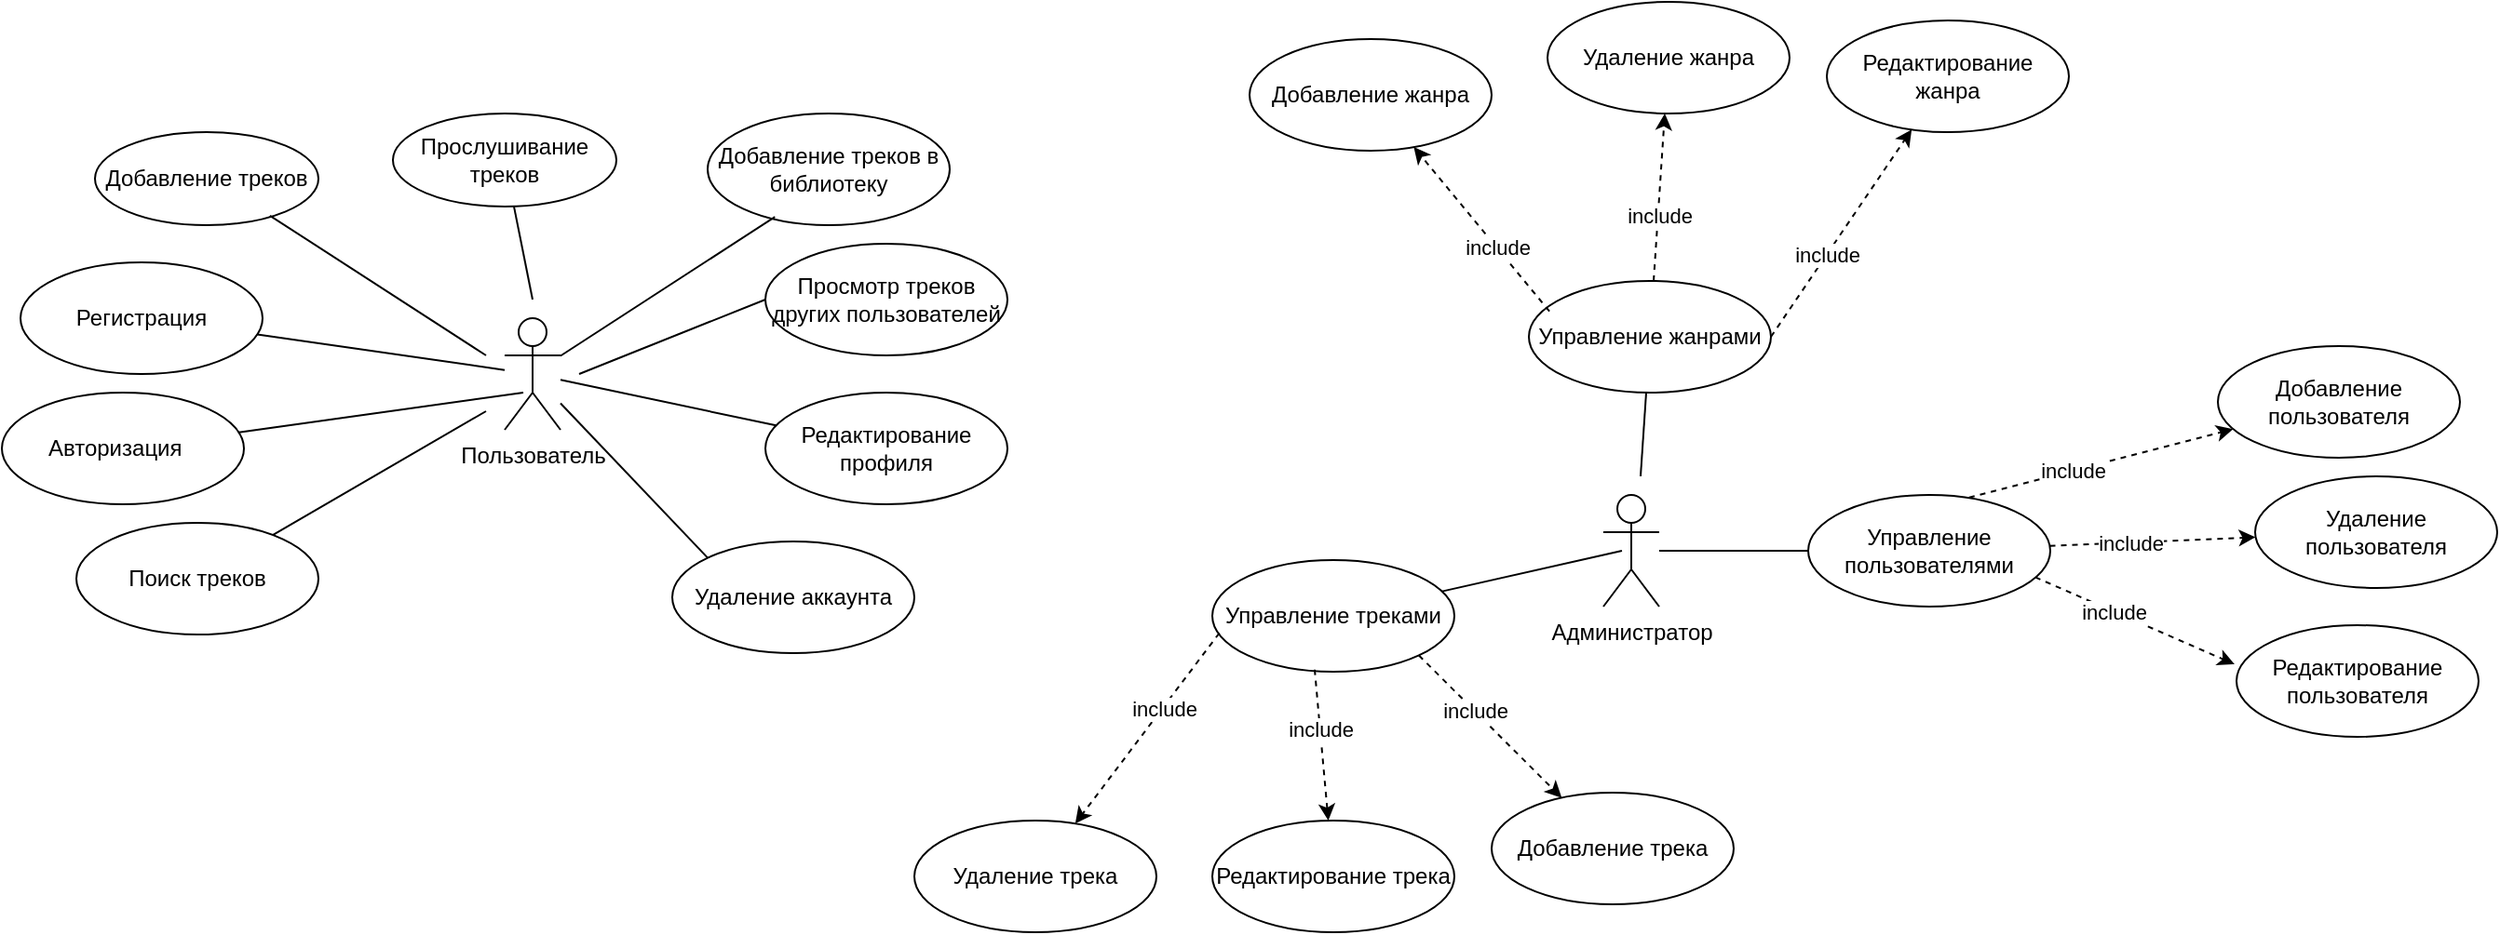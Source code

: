 <mxfile version="22.0.6" type="device">
  <diagram name="Страница — 1" id="FQXCptIb6VAIVc97oAcN">
    <mxGraphModel dx="2629" dy="2769" grid="1" gridSize="10" guides="1" tooltips="1" connect="1" arrows="1" fold="1" page="1" pageScale="1" pageWidth="827" pageHeight="1169" math="0" shadow="0">
      <root>
        <mxCell id="0" />
        <mxCell id="1" parent="0" />
        <mxCell id="GpzHbhav1Oh6Ea9I-riV-1" value="Администратор" style="shape=umlActor;verticalLabelPosition=bottom;verticalAlign=top;html=1;outlineConnect=0;" vertex="1" parent="1">
          <mxGeometry x="900" y="190" width="30" height="60" as="geometry" />
        </mxCell>
        <mxCell id="GpzHbhav1Oh6Ea9I-riV-2" value="Пользователь" style="shape=umlActor;verticalLabelPosition=bottom;verticalAlign=top;html=1;outlineConnect=0;" vertex="1" parent="1">
          <mxGeometry x="310" y="95" width="30" height="60" as="geometry" />
        </mxCell>
        <mxCell id="GpzHbhav1Oh6Ea9I-riV-3" value="Добавление треков" style="ellipse;whiteSpace=wrap;html=1;" vertex="1" parent="1">
          <mxGeometry x="90" y="-5" width="120" height="50" as="geometry" />
        </mxCell>
        <mxCell id="GpzHbhav1Oh6Ea9I-riV-4" value="Прослушивание треков" style="ellipse;whiteSpace=wrap;html=1;" vertex="1" parent="1">
          <mxGeometry x="250" y="-15" width="120" height="50" as="geometry" />
        </mxCell>
        <mxCell id="GpzHbhav1Oh6Ea9I-riV-5" value="Добавление треков в библиотеку" style="ellipse;whiteSpace=wrap;html=1;" vertex="1" parent="1">
          <mxGeometry x="419" y="-15" width="130" height="60" as="geometry" />
        </mxCell>
        <mxCell id="GpzHbhav1Oh6Ea9I-riV-6" value="Просмотр треков других пользователей" style="ellipse;whiteSpace=wrap;html=1;" vertex="1" parent="1">
          <mxGeometry x="450" y="55" width="130" height="60" as="geometry" />
        </mxCell>
        <mxCell id="GpzHbhav1Oh6Ea9I-riV-7" value="Регистрация" style="ellipse;whiteSpace=wrap;html=1;" vertex="1" parent="1">
          <mxGeometry x="50" y="65" width="130" height="60" as="geometry" />
        </mxCell>
        <mxCell id="GpzHbhav1Oh6Ea9I-riV-8" value="Авторизация&lt;span style=&quot;white-space: pre;&quot;&gt;&#x9;&lt;/span&gt;" style="ellipse;whiteSpace=wrap;html=1;" vertex="1" parent="1">
          <mxGeometry x="40" y="135" width="130" height="60" as="geometry" />
        </mxCell>
        <mxCell id="GpzHbhav1Oh6Ea9I-riV-9" value="Поиск треков" style="ellipse;whiteSpace=wrap;html=1;" vertex="1" parent="1">
          <mxGeometry x="80" y="205" width="130" height="60" as="geometry" />
        </mxCell>
        <mxCell id="GpzHbhav1Oh6Ea9I-riV-11" value="Редактирование профиля" style="ellipse;whiteSpace=wrap;html=1;" vertex="1" parent="1">
          <mxGeometry x="450" y="135" width="130" height="60" as="geometry" />
        </mxCell>
        <mxCell id="GpzHbhav1Oh6Ea9I-riV-12" value="Удаление аккаунта" style="ellipse;whiteSpace=wrap;html=1;" vertex="1" parent="1">
          <mxGeometry x="400" y="215" width="130" height="60" as="geometry" />
        </mxCell>
        <mxCell id="GpzHbhav1Oh6Ea9I-riV-13" value="" style="endArrow=none;html=1;rounded=0;" edge="1" parent="1" source="GpzHbhav1Oh6Ea9I-riV-7" target="GpzHbhav1Oh6Ea9I-riV-2">
          <mxGeometry width="50" height="50" relative="1" as="geometry">
            <mxPoint x="240" y="175" as="sourcePoint" />
            <mxPoint x="290" y="125" as="targetPoint" />
          </mxGeometry>
        </mxCell>
        <mxCell id="GpzHbhav1Oh6Ea9I-riV-14" value="" style="endArrow=none;html=1;rounded=0;" edge="1" parent="1" source="GpzHbhav1Oh6Ea9I-riV-8">
          <mxGeometry width="50" height="50" relative="1" as="geometry">
            <mxPoint x="200" y="135" as="sourcePoint" />
            <mxPoint x="320" y="135" as="targetPoint" />
          </mxGeometry>
        </mxCell>
        <mxCell id="GpzHbhav1Oh6Ea9I-riV-15" value="" style="endArrow=none;html=1;rounded=0;" edge="1" parent="1" source="GpzHbhav1Oh6Ea9I-riV-9">
          <mxGeometry width="50" height="50" relative="1" as="geometry">
            <mxPoint x="186" y="197" as="sourcePoint" />
            <mxPoint x="300" y="145" as="targetPoint" />
          </mxGeometry>
        </mxCell>
        <mxCell id="GpzHbhav1Oh6Ea9I-riV-16" value="" style="endArrow=none;html=1;rounded=0;exitX=0.783;exitY=0.898;exitDx=0;exitDy=0;exitPerimeter=0;" edge="1" parent="1" source="GpzHbhav1Oh6Ea9I-riV-3">
          <mxGeometry width="50" height="50" relative="1" as="geometry">
            <mxPoint x="187" y="114" as="sourcePoint" />
            <mxPoint x="300" y="115" as="targetPoint" />
          </mxGeometry>
        </mxCell>
        <mxCell id="GpzHbhav1Oh6Ea9I-riV-17" value="" style="endArrow=none;html=1;rounded=0;" edge="1" parent="1" source="GpzHbhav1Oh6Ea9I-riV-4">
          <mxGeometry width="50" height="50" relative="1" as="geometry">
            <mxPoint x="194" y="50" as="sourcePoint" />
            <mxPoint x="325" y="85" as="targetPoint" />
          </mxGeometry>
        </mxCell>
        <mxCell id="GpzHbhav1Oh6Ea9I-riV-18" value="" style="endArrow=none;html=1;rounded=0;exitX=0.278;exitY=0.926;exitDx=0;exitDy=0;exitPerimeter=0;" edge="1" parent="1" source="GpzHbhav1Oh6Ea9I-riV-5" target="GpzHbhav1Oh6Ea9I-riV-2">
          <mxGeometry width="50" height="50" relative="1" as="geometry">
            <mxPoint x="323" y="45" as="sourcePoint" />
            <mxPoint x="331" y="105" as="targetPoint" />
          </mxGeometry>
        </mxCell>
        <mxCell id="GpzHbhav1Oh6Ea9I-riV-19" value="" style="endArrow=none;html=1;rounded=0;exitX=0;exitY=0.5;exitDx=0;exitDy=0;" edge="1" parent="1" source="GpzHbhav1Oh6Ea9I-riV-6">
          <mxGeometry width="50" height="50" relative="1" as="geometry">
            <mxPoint x="465" y="51" as="sourcePoint" />
            <mxPoint x="350" y="125" as="targetPoint" />
          </mxGeometry>
        </mxCell>
        <mxCell id="GpzHbhav1Oh6Ea9I-riV-20" value="" style="endArrow=none;html=1;rounded=0;" edge="1" parent="1" source="GpzHbhav1Oh6Ea9I-riV-11" target="GpzHbhav1Oh6Ea9I-riV-2">
          <mxGeometry width="50" height="50" relative="1" as="geometry">
            <mxPoint x="460" y="95" as="sourcePoint" />
            <mxPoint x="360" y="135" as="targetPoint" />
          </mxGeometry>
        </mxCell>
        <mxCell id="GpzHbhav1Oh6Ea9I-riV-21" value="" style="endArrow=none;html=1;rounded=0;exitX=0;exitY=0;exitDx=0;exitDy=0;" edge="1" parent="1" source="GpzHbhav1Oh6Ea9I-riV-12" target="GpzHbhav1Oh6Ea9I-riV-2">
          <mxGeometry width="50" height="50" relative="1" as="geometry">
            <mxPoint x="466" y="163" as="sourcePoint" />
            <mxPoint x="350" y="138" as="targetPoint" />
          </mxGeometry>
        </mxCell>
        <mxCell id="GpzHbhav1Oh6Ea9I-riV-22" value="Управление пользователями" style="ellipse;whiteSpace=wrap;html=1;" vertex="1" parent="1">
          <mxGeometry x="1010" y="190" width="130" height="60" as="geometry" />
        </mxCell>
        <mxCell id="GpzHbhav1Oh6Ea9I-riV-24" value="Добавление пользователя" style="ellipse;whiteSpace=wrap;html=1;" vertex="1" parent="1">
          <mxGeometry x="1230" y="110" width="130" height="60" as="geometry" />
        </mxCell>
        <mxCell id="GpzHbhav1Oh6Ea9I-riV-25" value="Удаление пользователя" style="ellipse;whiteSpace=wrap;html=1;" vertex="1" parent="1">
          <mxGeometry x="1250" y="180" width="130" height="60" as="geometry" />
        </mxCell>
        <mxCell id="GpzHbhav1Oh6Ea9I-riV-26" value="Редактирование пользователя" style="ellipse;whiteSpace=wrap;html=1;" vertex="1" parent="1">
          <mxGeometry x="1240" y="260" width="130" height="60" as="geometry" />
        </mxCell>
        <mxCell id="GpzHbhav1Oh6Ea9I-riV-29" value="" style="endArrow=classic;html=1;rounded=0;dashed=1;" edge="1" parent="1" source="GpzHbhav1Oh6Ea9I-riV-22" target="GpzHbhav1Oh6Ea9I-riV-25">
          <mxGeometry width="50" height="50" relative="1" as="geometry">
            <mxPoint x="1130" y="290" as="sourcePoint" />
            <mxPoint x="1180" y="240" as="targetPoint" />
            <Array as="points" />
          </mxGeometry>
        </mxCell>
        <mxCell id="GpzHbhav1Oh6Ea9I-riV-30" value="include" style="edgeLabel;html=1;align=center;verticalAlign=middle;resizable=0;points=[];" vertex="1" connectable="0" parent="GpzHbhav1Oh6Ea9I-riV-29">
          <mxGeometry x="-0.216" relative="1" as="geometry">
            <mxPoint as="offset" />
          </mxGeometry>
        </mxCell>
        <mxCell id="GpzHbhav1Oh6Ea9I-riV-32" value="" style="endArrow=classic;html=1;rounded=0;dashed=1;exitX=0.938;exitY=0.737;exitDx=0;exitDy=0;exitPerimeter=0;entryX=-0.008;entryY=0.35;entryDx=0;entryDy=0;entryPerimeter=0;" edge="1" parent="1" source="GpzHbhav1Oh6Ea9I-riV-22" target="GpzHbhav1Oh6Ea9I-riV-26">
          <mxGeometry width="50" height="50" relative="1" as="geometry">
            <mxPoint x="1150" y="240" as="sourcePoint" />
            <mxPoint x="1261" y="225" as="targetPoint" />
            <Array as="points" />
          </mxGeometry>
        </mxCell>
        <mxCell id="GpzHbhav1Oh6Ea9I-riV-33" value="include" style="edgeLabel;html=1;align=center;verticalAlign=middle;resizable=0;points=[];" vertex="1" connectable="0" parent="GpzHbhav1Oh6Ea9I-riV-32">
          <mxGeometry x="-0.216" relative="1" as="geometry">
            <mxPoint as="offset" />
          </mxGeometry>
        </mxCell>
        <mxCell id="GpzHbhav1Oh6Ea9I-riV-34" value="" style="endArrow=classic;html=1;rounded=0;dashed=1;exitX=0.665;exitY=0.023;exitDx=0;exitDy=0;exitPerimeter=0;" edge="1" parent="1" source="GpzHbhav1Oh6Ea9I-riV-22" target="GpzHbhav1Oh6Ea9I-riV-24">
          <mxGeometry width="50" height="50" relative="1" as="geometry">
            <mxPoint x="1149" y="235" as="sourcePoint" />
            <mxPoint x="1261" y="225" as="targetPoint" />
            <Array as="points" />
          </mxGeometry>
        </mxCell>
        <mxCell id="GpzHbhav1Oh6Ea9I-riV-35" value="include" style="edgeLabel;html=1;align=center;verticalAlign=middle;resizable=0;points=[];" vertex="1" connectable="0" parent="GpzHbhav1Oh6Ea9I-riV-34">
          <mxGeometry x="-0.216" relative="1" as="geometry">
            <mxPoint as="offset" />
          </mxGeometry>
        </mxCell>
        <mxCell id="GpzHbhav1Oh6Ea9I-riV-36" value="" style="endArrow=none;html=1;rounded=0;" edge="1" parent="1" source="GpzHbhav1Oh6Ea9I-riV-1" target="GpzHbhav1Oh6Ea9I-riV-22">
          <mxGeometry width="50" height="50" relative="1" as="geometry">
            <mxPoint x="910" y="270" as="sourcePoint" />
            <mxPoint x="960" y="220" as="targetPoint" />
          </mxGeometry>
        </mxCell>
        <mxCell id="GpzHbhav1Oh6Ea9I-riV-37" value="Управление треками" style="ellipse;whiteSpace=wrap;html=1;" vertex="1" parent="1">
          <mxGeometry x="690" y="225" width="130" height="60" as="geometry" />
        </mxCell>
        <mxCell id="GpzHbhav1Oh6Ea9I-riV-38" value="Добавление трека" style="ellipse;whiteSpace=wrap;html=1;" vertex="1" parent="1">
          <mxGeometry x="840" y="350" width="130" height="60" as="geometry" />
        </mxCell>
        <mxCell id="GpzHbhav1Oh6Ea9I-riV-39" value="Удаление трека" style="ellipse;whiteSpace=wrap;html=1;" vertex="1" parent="1">
          <mxGeometry x="530" y="365" width="130" height="60" as="geometry" />
        </mxCell>
        <mxCell id="GpzHbhav1Oh6Ea9I-riV-40" value="Редактирование трека" style="ellipse;whiteSpace=wrap;html=1;" vertex="1" parent="1">
          <mxGeometry x="690" y="365" width="130" height="60" as="geometry" />
        </mxCell>
        <mxCell id="GpzHbhav1Oh6Ea9I-riV-41" value="" style="endArrow=classic;html=1;rounded=0;dashed=1;exitX=0.029;exitY=0.654;exitDx=0;exitDy=0;exitPerimeter=0;" edge="1" parent="1" source="GpzHbhav1Oh6Ea9I-riV-37" target="GpzHbhav1Oh6Ea9I-riV-39">
          <mxGeometry width="50" height="50" relative="1" as="geometry">
            <mxPoint x="863" y="450" as="sourcePoint" />
            <mxPoint x="913" y="400" as="targetPoint" />
            <Array as="points" />
          </mxGeometry>
        </mxCell>
        <mxCell id="GpzHbhav1Oh6Ea9I-riV-42" value="include" style="edgeLabel;html=1;align=center;verticalAlign=middle;resizable=0;points=[];" vertex="1" connectable="0" parent="GpzHbhav1Oh6Ea9I-riV-41">
          <mxGeometry x="-0.216" relative="1" as="geometry">
            <mxPoint as="offset" />
          </mxGeometry>
        </mxCell>
        <mxCell id="GpzHbhav1Oh6Ea9I-riV-43" value="" style="endArrow=classic;html=1;rounded=0;dashed=1;exitX=0.423;exitY=0.981;exitDx=0;exitDy=0;exitPerimeter=0;" edge="1" parent="1" source="GpzHbhav1Oh6Ea9I-riV-37" target="GpzHbhav1Oh6Ea9I-riV-40">
          <mxGeometry width="50" height="50" relative="1" as="geometry">
            <mxPoint x="883" y="400" as="sourcePoint" />
            <mxPoint x="994" y="385" as="targetPoint" />
            <Array as="points" />
          </mxGeometry>
        </mxCell>
        <mxCell id="GpzHbhav1Oh6Ea9I-riV-44" value="include" style="edgeLabel;html=1;align=center;verticalAlign=middle;resizable=0;points=[];" vertex="1" connectable="0" parent="GpzHbhav1Oh6Ea9I-riV-43">
          <mxGeometry x="-0.216" relative="1" as="geometry">
            <mxPoint as="offset" />
          </mxGeometry>
        </mxCell>
        <mxCell id="GpzHbhav1Oh6Ea9I-riV-45" value="" style="endArrow=classic;html=1;rounded=0;dashed=1;exitX=1;exitY=1;exitDx=0;exitDy=0;" edge="1" parent="1" source="GpzHbhav1Oh6Ea9I-riV-37" target="GpzHbhav1Oh6Ea9I-riV-38">
          <mxGeometry width="50" height="50" relative="1" as="geometry">
            <mxPoint x="823" y="310" as="sourcePoint" />
            <mxPoint x="994" y="385" as="targetPoint" />
            <Array as="points" />
          </mxGeometry>
        </mxCell>
        <mxCell id="GpzHbhav1Oh6Ea9I-riV-46" value="include" style="edgeLabel;html=1;align=center;verticalAlign=middle;resizable=0;points=[];" vertex="1" connectable="0" parent="GpzHbhav1Oh6Ea9I-riV-45">
          <mxGeometry x="-0.216" relative="1" as="geometry">
            <mxPoint as="offset" />
          </mxGeometry>
        </mxCell>
        <mxCell id="GpzHbhav1Oh6Ea9I-riV-48" value="" style="endArrow=none;html=1;rounded=0;" edge="1" parent="1" source="GpzHbhav1Oh6Ea9I-riV-37">
          <mxGeometry width="50" height="50" relative="1" as="geometry">
            <mxPoint x="860" y="270" as="sourcePoint" />
            <mxPoint x="910" y="220" as="targetPoint" />
          </mxGeometry>
        </mxCell>
        <mxCell id="GpzHbhav1Oh6Ea9I-riV-49" value="Управление жанрами" style="ellipse;whiteSpace=wrap;html=1;" vertex="1" parent="1">
          <mxGeometry x="860" y="75" width="130" height="60" as="geometry" />
        </mxCell>
        <mxCell id="GpzHbhav1Oh6Ea9I-riV-50" value="Добавление жанра" style="ellipse;whiteSpace=wrap;html=1;" vertex="1" parent="1">
          <mxGeometry x="710" y="-55" width="130" height="60" as="geometry" />
        </mxCell>
        <mxCell id="GpzHbhav1Oh6Ea9I-riV-51" value="Удаление жанра" style="ellipse;whiteSpace=wrap;html=1;" vertex="1" parent="1">
          <mxGeometry x="870" y="-75" width="130" height="60" as="geometry" />
        </mxCell>
        <mxCell id="GpzHbhav1Oh6Ea9I-riV-52" value="Редактирование жанра" style="ellipse;whiteSpace=wrap;html=1;" vertex="1" parent="1">
          <mxGeometry x="1020" y="-65" width="130" height="60" as="geometry" />
        </mxCell>
        <mxCell id="GpzHbhav1Oh6Ea9I-riV-53" value="" style="endArrow=classic;html=1;rounded=0;dashed=1;" edge="1" parent="1" source="GpzHbhav1Oh6Ea9I-riV-49" target="GpzHbhav1Oh6Ea9I-riV-51">
          <mxGeometry width="50" height="50" relative="1" as="geometry">
            <mxPoint x="980" y="175" as="sourcePoint" />
            <mxPoint x="1030" y="125" as="targetPoint" />
            <Array as="points" />
          </mxGeometry>
        </mxCell>
        <mxCell id="GpzHbhav1Oh6Ea9I-riV-54" value="include" style="edgeLabel;html=1;align=center;verticalAlign=middle;resizable=0;points=[];" vertex="1" connectable="0" parent="GpzHbhav1Oh6Ea9I-riV-53">
          <mxGeometry x="-0.216" relative="1" as="geometry">
            <mxPoint as="offset" />
          </mxGeometry>
        </mxCell>
        <mxCell id="GpzHbhav1Oh6Ea9I-riV-55" value="" style="endArrow=classic;html=1;rounded=0;dashed=1;exitX=1;exitY=0.5;exitDx=0;exitDy=0;" edge="1" parent="1" source="GpzHbhav1Oh6Ea9I-riV-49" target="GpzHbhav1Oh6Ea9I-riV-52">
          <mxGeometry width="50" height="50" relative="1" as="geometry">
            <mxPoint x="1000" y="125" as="sourcePoint" />
            <mxPoint x="1111" y="110" as="targetPoint" />
            <Array as="points" />
          </mxGeometry>
        </mxCell>
        <mxCell id="GpzHbhav1Oh6Ea9I-riV-56" value="include" style="edgeLabel;html=1;align=center;verticalAlign=middle;resizable=0;points=[];" vertex="1" connectable="0" parent="GpzHbhav1Oh6Ea9I-riV-55">
          <mxGeometry x="-0.216" relative="1" as="geometry">
            <mxPoint as="offset" />
          </mxGeometry>
        </mxCell>
        <mxCell id="GpzHbhav1Oh6Ea9I-riV-57" value="" style="endArrow=classic;html=1;rounded=0;dashed=1;exitX=0.085;exitY=0.272;exitDx=0;exitDy=0;exitPerimeter=0;" edge="1" parent="1" source="GpzHbhav1Oh6Ea9I-riV-49" target="GpzHbhav1Oh6Ea9I-riV-50">
          <mxGeometry width="50" height="50" relative="1" as="geometry">
            <mxPoint x="999" y="120" as="sourcePoint" />
            <mxPoint x="1111" y="110" as="targetPoint" />
            <Array as="points" />
          </mxGeometry>
        </mxCell>
        <mxCell id="GpzHbhav1Oh6Ea9I-riV-58" value="include" style="edgeLabel;html=1;align=center;verticalAlign=middle;resizable=0;points=[];" vertex="1" connectable="0" parent="GpzHbhav1Oh6Ea9I-riV-57">
          <mxGeometry x="-0.216" relative="1" as="geometry">
            <mxPoint as="offset" />
          </mxGeometry>
        </mxCell>
        <mxCell id="GpzHbhav1Oh6Ea9I-riV-60" value="" style="endArrow=none;html=1;rounded=0;" edge="1" parent="1" source="GpzHbhav1Oh6Ea9I-riV-49">
          <mxGeometry width="50" height="50" relative="1" as="geometry">
            <mxPoint x="940" y="230" as="sourcePoint" />
            <mxPoint x="920" y="180" as="targetPoint" />
          </mxGeometry>
        </mxCell>
      </root>
    </mxGraphModel>
  </diagram>
</mxfile>
